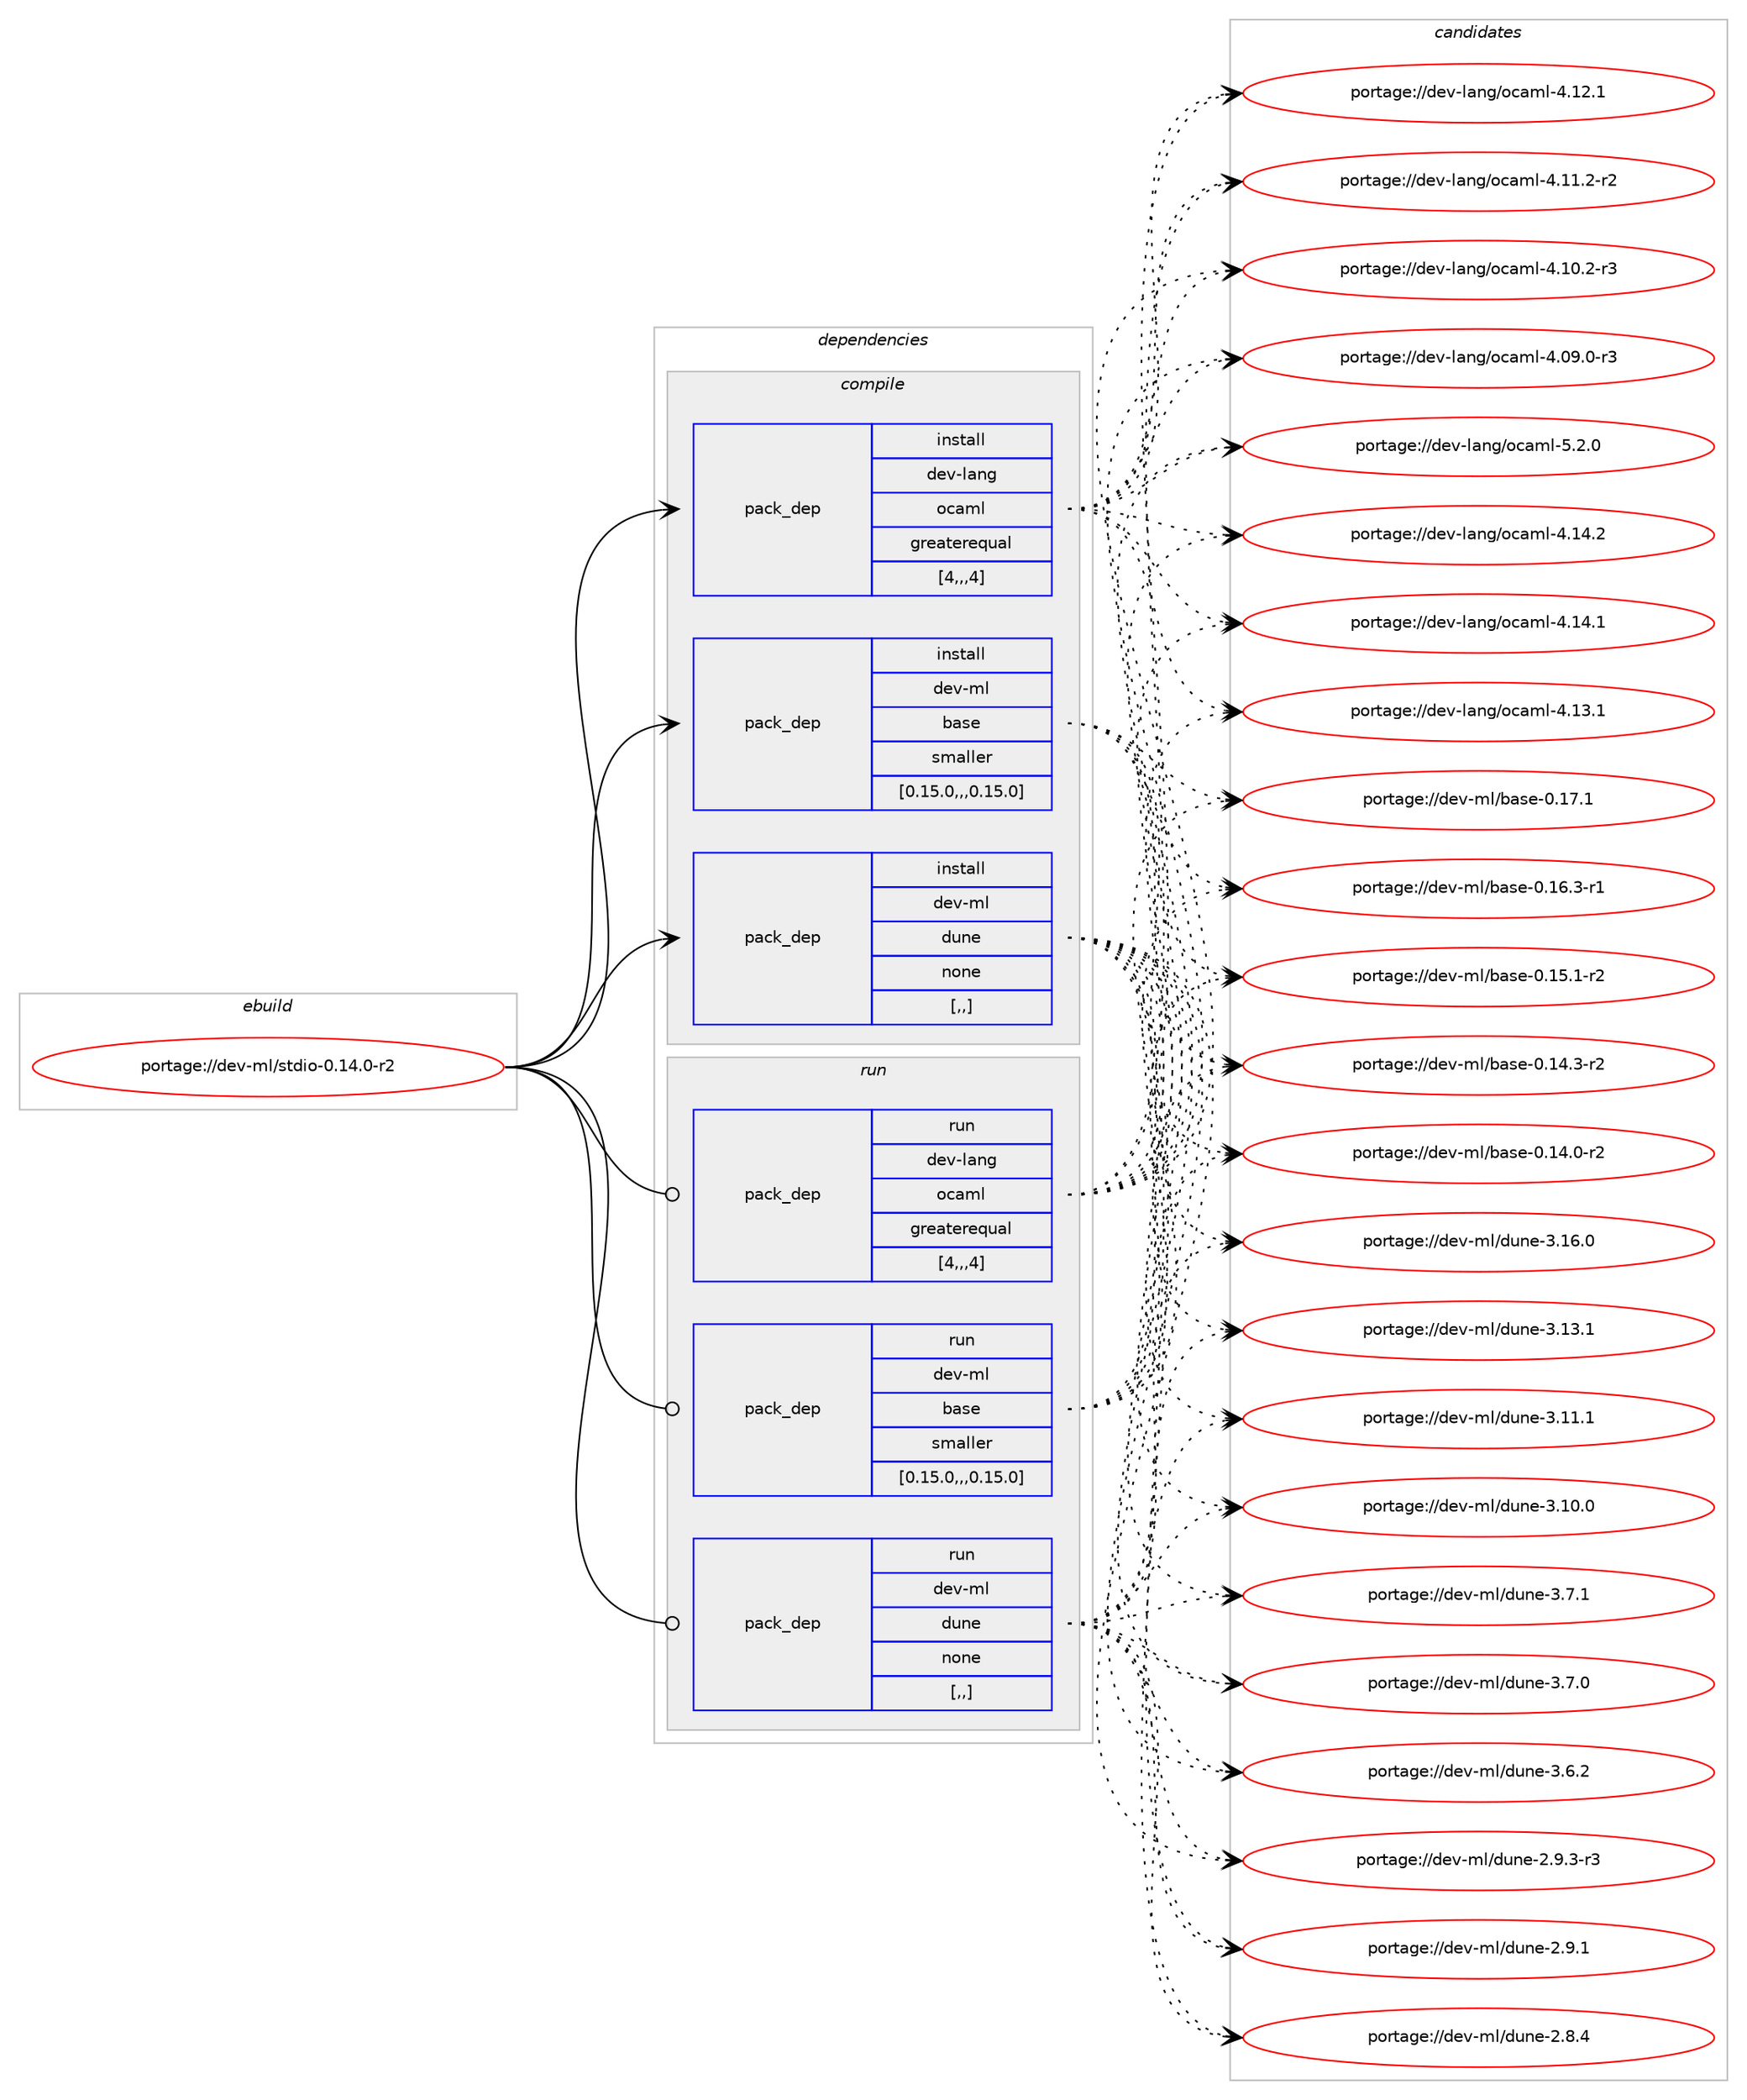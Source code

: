 digraph prolog {

# *************
# Graph options
# *************

newrank=true;
concentrate=true;
compound=true;
graph [rankdir=LR,fontname=Helvetica,fontsize=10,ranksep=1.5];#, ranksep=2.5, nodesep=0.2];
edge  [arrowhead=vee];
node  [fontname=Helvetica,fontsize=10];

# **********
# The ebuild
# **********

subgraph cluster_leftcol {
color=gray;
label=<<i>ebuild</i>>;
id [label="portage://dev-ml/stdio-0.14.0-r2", color=red, width=4, href="../dev-ml/stdio-0.14.0-r2.svg"];
}

# ****************
# The dependencies
# ****************

subgraph cluster_midcol {
color=gray;
label=<<i>dependencies</i>>;
subgraph cluster_compile {
fillcolor="#eeeeee";
style=filled;
label=<<i>compile</i>>;
subgraph pack94180 {
dependency125182 [label=<<TABLE BORDER="0" CELLBORDER="1" CELLSPACING="0" CELLPADDING="4" WIDTH="220"><TR><TD ROWSPAN="6" CELLPADDING="30">pack_dep</TD></TR><TR><TD WIDTH="110">install</TD></TR><TR><TD>dev-lang</TD></TR><TR><TD>ocaml</TD></TR><TR><TD>greaterequal</TD></TR><TR><TD>[4,,,4]</TD></TR></TABLE>>, shape=none, color=blue];
}
id:e -> dependency125182:w [weight=20,style="solid",arrowhead="vee"];
subgraph pack94181 {
dependency125183 [label=<<TABLE BORDER="0" CELLBORDER="1" CELLSPACING="0" CELLPADDING="4" WIDTH="220"><TR><TD ROWSPAN="6" CELLPADDING="30">pack_dep</TD></TR><TR><TD WIDTH="110">install</TD></TR><TR><TD>dev-ml</TD></TR><TR><TD>base</TD></TR><TR><TD>smaller</TD></TR><TR><TD>[0.15.0,,,0.15.0]</TD></TR></TABLE>>, shape=none, color=blue];
}
id:e -> dependency125183:w [weight=20,style="solid",arrowhead="vee"];
subgraph pack94182 {
dependency125184 [label=<<TABLE BORDER="0" CELLBORDER="1" CELLSPACING="0" CELLPADDING="4" WIDTH="220"><TR><TD ROWSPAN="6" CELLPADDING="30">pack_dep</TD></TR><TR><TD WIDTH="110">install</TD></TR><TR><TD>dev-ml</TD></TR><TR><TD>dune</TD></TR><TR><TD>none</TD></TR><TR><TD>[,,]</TD></TR></TABLE>>, shape=none, color=blue];
}
id:e -> dependency125184:w [weight=20,style="solid",arrowhead="vee"];
}
subgraph cluster_compileandrun {
fillcolor="#eeeeee";
style=filled;
label=<<i>compile and run</i>>;
}
subgraph cluster_run {
fillcolor="#eeeeee";
style=filled;
label=<<i>run</i>>;
subgraph pack94183 {
dependency125185 [label=<<TABLE BORDER="0" CELLBORDER="1" CELLSPACING="0" CELLPADDING="4" WIDTH="220"><TR><TD ROWSPAN="6" CELLPADDING="30">pack_dep</TD></TR><TR><TD WIDTH="110">run</TD></TR><TR><TD>dev-lang</TD></TR><TR><TD>ocaml</TD></TR><TR><TD>greaterequal</TD></TR><TR><TD>[4,,,4]</TD></TR></TABLE>>, shape=none, color=blue];
}
id:e -> dependency125185:w [weight=20,style="solid",arrowhead="odot"];
subgraph pack94184 {
dependency125186 [label=<<TABLE BORDER="0" CELLBORDER="1" CELLSPACING="0" CELLPADDING="4" WIDTH="220"><TR><TD ROWSPAN="6" CELLPADDING="30">pack_dep</TD></TR><TR><TD WIDTH="110">run</TD></TR><TR><TD>dev-ml</TD></TR><TR><TD>base</TD></TR><TR><TD>smaller</TD></TR><TR><TD>[0.15.0,,,0.15.0]</TD></TR></TABLE>>, shape=none, color=blue];
}
id:e -> dependency125186:w [weight=20,style="solid",arrowhead="odot"];
subgraph pack94185 {
dependency125187 [label=<<TABLE BORDER="0" CELLBORDER="1" CELLSPACING="0" CELLPADDING="4" WIDTH="220"><TR><TD ROWSPAN="6" CELLPADDING="30">pack_dep</TD></TR><TR><TD WIDTH="110">run</TD></TR><TR><TD>dev-ml</TD></TR><TR><TD>dune</TD></TR><TR><TD>none</TD></TR><TR><TD>[,,]</TD></TR></TABLE>>, shape=none, color=blue];
}
id:e -> dependency125187:w [weight=20,style="solid",arrowhead="odot"];
}
}

# **************
# The candidates
# **************

subgraph cluster_choices {
rank=same;
color=gray;
label=<<i>candidates</i>>;

subgraph choice94180 {
color=black;
nodesep=1;
choice1001011184510897110103471119997109108455346504648 [label="portage://dev-lang/ocaml-5.2.0", color=red, width=4,href="../dev-lang/ocaml-5.2.0.svg"];
choice100101118451089711010347111999710910845524649524650 [label="portage://dev-lang/ocaml-4.14.2", color=red, width=4,href="../dev-lang/ocaml-4.14.2.svg"];
choice100101118451089711010347111999710910845524649524649 [label="portage://dev-lang/ocaml-4.14.1", color=red, width=4,href="../dev-lang/ocaml-4.14.1.svg"];
choice100101118451089711010347111999710910845524649514649 [label="portage://dev-lang/ocaml-4.13.1", color=red, width=4,href="../dev-lang/ocaml-4.13.1.svg"];
choice100101118451089711010347111999710910845524649504649 [label="portage://dev-lang/ocaml-4.12.1", color=red, width=4,href="../dev-lang/ocaml-4.12.1.svg"];
choice1001011184510897110103471119997109108455246494946504511450 [label="portage://dev-lang/ocaml-4.11.2-r2", color=red, width=4,href="../dev-lang/ocaml-4.11.2-r2.svg"];
choice1001011184510897110103471119997109108455246494846504511451 [label="portage://dev-lang/ocaml-4.10.2-r3", color=red, width=4,href="../dev-lang/ocaml-4.10.2-r3.svg"];
choice1001011184510897110103471119997109108455246485746484511451 [label="portage://dev-lang/ocaml-4.09.0-r3", color=red, width=4,href="../dev-lang/ocaml-4.09.0-r3.svg"];
dependency125182:e -> choice1001011184510897110103471119997109108455346504648:w [style=dotted,weight="100"];
dependency125182:e -> choice100101118451089711010347111999710910845524649524650:w [style=dotted,weight="100"];
dependency125182:e -> choice100101118451089711010347111999710910845524649524649:w [style=dotted,weight="100"];
dependency125182:e -> choice100101118451089711010347111999710910845524649514649:w [style=dotted,weight="100"];
dependency125182:e -> choice100101118451089711010347111999710910845524649504649:w [style=dotted,weight="100"];
dependency125182:e -> choice1001011184510897110103471119997109108455246494946504511450:w [style=dotted,weight="100"];
dependency125182:e -> choice1001011184510897110103471119997109108455246494846504511451:w [style=dotted,weight="100"];
dependency125182:e -> choice1001011184510897110103471119997109108455246485746484511451:w [style=dotted,weight="100"];
}
subgraph choice94181 {
color=black;
nodesep=1;
choice1001011184510910847989711510145484649554649 [label="portage://dev-ml/base-0.17.1", color=red, width=4,href="../dev-ml/base-0.17.1.svg"];
choice10010111845109108479897115101454846495446514511449 [label="portage://dev-ml/base-0.16.3-r1", color=red, width=4,href="../dev-ml/base-0.16.3-r1.svg"];
choice10010111845109108479897115101454846495346494511450 [label="portage://dev-ml/base-0.15.1-r2", color=red, width=4,href="../dev-ml/base-0.15.1-r2.svg"];
choice10010111845109108479897115101454846495246514511450 [label="portage://dev-ml/base-0.14.3-r2", color=red, width=4,href="../dev-ml/base-0.14.3-r2.svg"];
choice10010111845109108479897115101454846495246484511450 [label="portage://dev-ml/base-0.14.0-r2", color=red, width=4,href="../dev-ml/base-0.14.0-r2.svg"];
dependency125183:e -> choice1001011184510910847989711510145484649554649:w [style=dotted,weight="100"];
dependency125183:e -> choice10010111845109108479897115101454846495446514511449:w [style=dotted,weight="100"];
dependency125183:e -> choice10010111845109108479897115101454846495346494511450:w [style=dotted,weight="100"];
dependency125183:e -> choice10010111845109108479897115101454846495246514511450:w [style=dotted,weight="100"];
dependency125183:e -> choice10010111845109108479897115101454846495246484511450:w [style=dotted,weight="100"];
}
subgraph choice94182 {
color=black;
nodesep=1;
choice100101118451091084710011711010145514649544648 [label="portage://dev-ml/dune-3.16.0", color=red, width=4,href="../dev-ml/dune-3.16.0.svg"];
choice100101118451091084710011711010145514649514649 [label="portage://dev-ml/dune-3.13.1", color=red, width=4,href="../dev-ml/dune-3.13.1.svg"];
choice100101118451091084710011711010145514649494649 [label="portage://dev-ml/dune-3.11.1", color=red, width=4,href="../dev-ml/dune-3.11.1.svg"];
choice100101118451091084710011711010145514649484648 [label="portage://dev-ml/dune-3.10.0", color=red, width=4,href="../dev-ml/dune-3.10.0.svg"];
choice1001011184510910847100117110101455146554649 [label="portage://dev-ml/dune-3.7.1", color=red, width=4,href="../dev-ml/dune-3.7.1.svg"];
choice1001011184510910847100117110101455146554648 [label="portage://dev-ml/dune-3.7.0", color=red, width=4,href="../dev-ml/dune-3.7.0.svg"];
choice1001011184510910847100117110101455146544650 [label="portage://dev-ml/dune-3.6.2", color=red, width=4,href="../dev-ml/dune-3.6.2.svg"];
choice10010111845109108471001171101014550465746514511451 [label="portage://dev-ml/dune-2.9.3-r3", color=red, width=4,href="../dev-ml/dune-2.9.3-r3.svg"];
choice1001011184510910847100117110101455046574649 [label="portage://dev-ml/dune-2.9.1", color=red, width=4,href="../dev-ml/dune-2.9.1.svg"];
choice1001011184510910847100117110101455046564652 [label="portage://dev-ml/dune-2.8.4", color=red, width=4,href="../dev-ml/dune-2.8.4.svg"];
dependency125184:e -> choice100101118451091084710011711010145514649544648:w [style=dotted,weight="100"];
dependency125184:e -> choice100101118451091084710011711010145514649514649:w [style=dotted,weight="100"];
dependency125184:e -> choice100101118451091084710011711010145514649494649:w [style=dotted,weight="100"];
dependency125184:e -> choice100101118451091084710011711010145514649484648:w [style=dotted,weight="100"];
dependency125184:e -> choice1001011184510910847100117110101455146554649:w [style=dotted,weight="100"];
dependency125184:e -> choice1001011184510910847100117110101455146554648:w [style=dotted,weight="100"];
dependency125184:e -> choice1001011184510910847100117110101455146544650:w [style=dotted,weight="100"];
dependency125184:e -> choice10010111845109108471001171101014550465746514511451:w [style=dotted,weight="100"];
dependency125184:e -> choice1001011184510910847100117110101455046574649:w [style=dotted,weight="100"];
dependency125184:e -> choice1001011184510910847100117110101455046564652:w [style=dotted,weight="100"];
}
subgraph choice94183 {
color=black;
nodesep=1;
choice1001011184510897110103471119997109108455346504648 [label="portage://dev-lang/ocaml-5.2.0", color=red, width=4,href="../dev-lang/ocaml-5.2.0.svg"];
choice100101118451089711010347111999710910845524649524650 [label="portage://dev-lang/ocaml-4.14.2", color=red, width=4,href="../dev-lang/ocaml-4.14.2.svg"];
choice100101118451089711010347111999710910845524649524649 [label="portage://dev-lang/ocaml-4.14.1", color=red, width=4,href="../dev-lang/ocaml-4.14.1.svg"];
choice100101118451089711010347111999710910845524649514649 [label="portage://dev-lang/ocaml-4.13.1", color=red, width=4,href="../dev-lang/ocaml-4.13.1.svg"];
choice100101118451089711010347111999710910845524649504649 [label="portage://dev-lang/ocaml-4.12.1", color=red, width=4,href="../dev-lang/ocaml-4.12.1.svg"];
choice1001011184510897110103471119997109108455246494946504511450 [label="portage://dev-lang/ocaml-4.11.2-r2", color=red, width=4,href="../dev-lang/ocaml-4.11.2-r2.svg"];
choice1001011184510897110103471119997109108455246494846504511451 [label="portage://dev-lang/ocaml-4.10.2-r3", color=red, width=4,href="../dev-lang/ocaml-4.10.2-r3.svg"];
choice1001011184510897110103471119997109108455246485746484511451 [label="portage://dev-lang/ocaml-4.09.0-r3", color=red, width=4,href="../dev-lang/ocaml-4.09.0-r3.svg"];
dependency125185:e -> choice1001011184510897110103471119997109108455346504648:w [style=dotted,weight="100"];
dependency125185:e -> choice100101118451089711010347111999710910845524649524650:w [style=dotted,weight="100"];
dependency125185:e -> choice100101118451089711010347111999710910845524649524649:w [style=dotted,weight="100"];
dependency125185:e -> choice100101118451089711010347111999710910845524649514649:w [style=dotted,weight="100"];
dependency125185:e -> choice100101118451089711010347111999710910845524649504649:w [style=dotted,weight="100"];
dependency125185:e -> choice1001011184510897110103471119997109108455246494946504511450:w [style=dotted,weight="100"];
dependency125185:e -> choice1001011184510897110103471119997109108455246494846504511451:w [style=dotted,weight="100"];
dependency125185:e -> choice1001011184510897110103471119997109108455246485746484511451:w [style=dotted,weight="100"];
}
subgraph choice94184 {
color=black;
nodesep=1;
choice1001011184510910847989711510145484649554649 [label="portage://dev-ml/base-0.17.1", color=red, width=4,href="../dev-ml/base-0.17.1.svg"];
choice10010111845109108479897115101454846495446514511449 [label="portage://dev-ml/base-0.16.3-r1", color=red, width=4,href="../dev-ml/base-0.16.3-r1.svg"];
choice10010111845109108479897115101454846495346494511450 [label="portage://dev-ml/base-0.15.1-r2", color=red, width=4,href="../dev-ml/base-0.15.1-r2.svg"];
choice10010111845109108479897115101454846495246514511450 [label="portage://dev-ml/base-0.14.3-r2", color=red, width=4,href="../dev-ml/base-0.14.3-r2.svg"];
choice10010111845109108479897115101454846495246484511450 [label="portage://dev-ml/base-0.14.0-r2", color=red, width=4,href="../dev-ml/base-0.14.0-r2.svg"];
dependency125186:e -> choice1001011184510910847989711510145484649554649:w [style=dotted,weight="100"];
dependency125186:e -> choice10010111845109108479897115101454846495446514511449:w [style=dotted,weight="100"];
dependency125186:e -> choice10010111845109108479897115101454846495346494511450:w [style=dotted,weight="100"];
dependency125186:e -> choice10010111845109108479897115101454846495246514511450:w [style=dotted,weight="100"];
dependency125186:e -> choice10010111845109108479897115101454846495246484511450:w [style=dotted,weight="100"];
}
subgraph choice94185 {
color=black;
nodesep=1;
choice100101118451091084710011711010145514649544648 [label="portage://dev-ml/dune-3.16.0", color=red, width=4,href="../dev-ml/dune-3.16.0.svg"];
choice100101118451091084710011711010145514649514649 [label="portage://dev-ml/dune-3.13.1", color=red, width=4,href="../dev-ml/dune-3.13.1.svg"];
choice100101118451091084710011711010145514649494649 [label="portage://dev-ml/dune-3.11.1", color=red, width=4,href="../dev-ml/dune-3.11.1.svg"];
choice100101118451091084710011711010145514649484648 [label="portage://dev-ml/dune-3.10.0", color=red, width=4,href="../dev-ml/dune-3.10.0.svg"];
choice1001011184510910847100117110101455146554649 [label="portage://dev-ml/dune-3.7.1", color=red, width=4,href="../dev-ml/dune-3.7.1.svg"];
choice1001011184510910847100117110101455146554648 [label="portage://dev-ml/dune-3.7.0", color=red, width=4,href="../dev-ml/dune-3.7.0.svg"];
choice1001011184510910847100117110101455146544650 [label="portage://dev-ml/dune-3.6.2", color=red, width=4,href="../dev-ml/dune-3.6.2.svg"];
choice10010111845109108471001171101014550465746514511451 [label="portage://dev-ml/dune-2.9.3-r3", color=red, width=4,href="../dev-ml/dune-2.9.3-r3.svg"];
choice1001011184510910847100117110101455046574649 [label="portage://dev-ml/dune-2.9.1", color=red, width=4,href="../dev-ml/dune-2.9.1.svg"];
choice1001011184510910847100117110101455046564652 [label="portage://dev-ml/dune-2.8.4", color=red, width=4,href="../dev-ml/dune-2.8.4.svg"];
dependency125187:e -> choice100101118451091084710011711010145514649544648:w [style=dotted,weight="100"];
dependency125187:e -> choice100101118451091084710011711010145514649514649:w [style=dotted,weight="100"];
dependency125187:e -> choice100101118451091084710011711010145514649494649:w [style=dotted,weight="100"];
dependency125187:e -> choice100101118451091084710011711010145514649484648:w [style=dotted,weight="100"];
dependency125187:e -> choice1001011184510910847100117110101455146554649:w [style=dotted,weight="100"];
dependency125187:e -> choice1001011184510910847100117110101455146554648:w [style=dotted,weight="100"];
dependency125187:e -> choice1001011184510910847100117110101455146544650:w [style=dotted,weight="100"];
dependency125187:e -> choice10010111845109108471001171101014550465746514511451:w [style=dotted,weight="100"];
dependency125187:e -> choice1001011184510910847100117110101455046574649:w [style=dotted,weight="100"];
dependency125187:e -> choice1001011184510910847100117110101455046564652:w [style=dotted,weight="100"];
}
}

}
